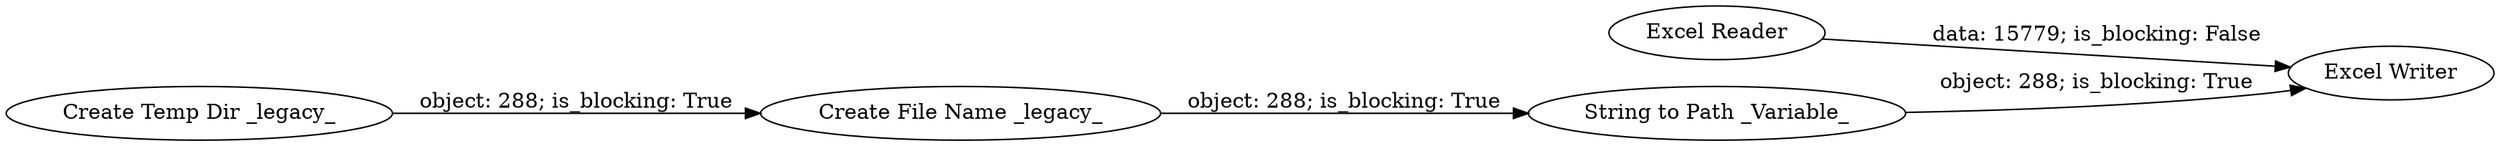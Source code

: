 digraph {
	"6236024272938565066_4" [label="Excel Writer"]
	"6236024272938565066_3" [label="Excel Reader"]
	"6236024272938565066_5" [label="String to Path _Variable_"]
	"6236024272938565066_2" [label="Create File Name _legacy_"]
	"6236024272938565066_1" [label="Create Temp Dir _legacy_"]
	"6236024272938565066_1" -> "6236024272938565066_2" [label="object: 288; is_blocking: True"]
	"6236024272938565066_2" -> "6236024272938565066_5" [label="object: 288; is_blocking: True"]
	"6236024272938565066_3" -> "6236024272938565066_4" [label="data: 15779; is_blocking: False"]
	"6236024272938565066_5" -> "6236024272938565066_4" [label="object: 288; is_blocking: True"]
	rankdir=LR
}
